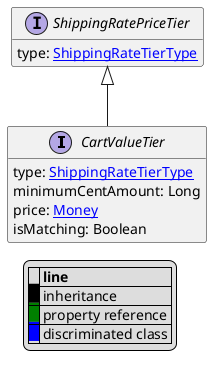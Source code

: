 @startuml

hide empty fields
hide empty methods
legend
|= |= line |
|<back:black>   </back>| inheritance |
|<back:green>   </back>| property reference |
|<back:blue>   </back>| discriminated class |
endlegend
interface CartValueTier [[CartValueTier.svg]] extends ShippingRatePriceTier {
    type: [[ShippingRateTierType.svg ShippingRateTierType]]
    minimumCentAmount: Long
    price: [[Money.svg Money]]
    isMatching: Boolean
}
interface ShippingRatePriceTier [[ShippingRatePriceTier.svg]]  {
    type: [[ShippingRateTierType.svg ShippingRateTierType]]
}





@enduml
